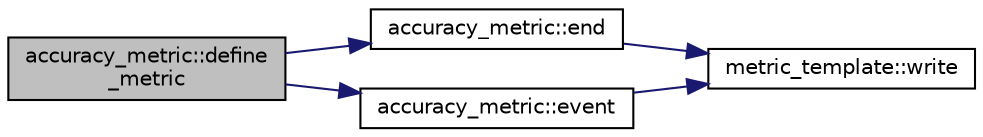 digraph "accuracy_metric::define_metric"
{
 // INTERACTIVE_SVG=YES
 // LATEX_PDF_SIZE
  edge [fontname="Helvetica",fontsize="10",labelfontname="Helvetica",labelfontsize="10"];
  node [fontname="Helvetica",fontsize="10",shape=record];
  rankdir="LR";
  Node1 [label="accuracy_metric::define\l_metric",height=0.2,width=0.4,color="black", fillcolor="grey75", style="filled", fontcolor="black",tooltip=" "];
  Node1 -> Node2 [color="midnightblue",fontsize="10",style="solid",fontname="Helvetica"];
  Node2 [label="accuracy_metric::end",height=0.2,width=0.4,color="black", fillcolor="white", style="filled",URL="$classaccuracy__metric.html#a92d1a978345aeb20733f4d0212129fda",tooltip=" "];
  Node2 -> Node3 [color="midnightblue",fontsize="10",style="solid",fontname="Helvetica"];
  Node3 [label="metric_template::write",height=0.2,width=0.4,color="black", fillcolor="white", style="filled",URL="$classmetric__template.html#a63bef91cbc8d4212598aa40f028ffa19",tooltip=" "];
  Node1 -> Node4 [color="midnightblue",fontsize="10",style="solid",fontname="Helvetica"];
  Node4 [label="accuracy_metric::event",height=0.2,width=0.4,color="black", fillcolor="white", style="filled",URL="$classaccuracy__metric.html#ad8b35afa20f2c8837be4279db06581bf",tooltip=" "];
  Node4 -> Node3 [color="midnightblue",fontsize="10",style="solid",fontname="Helvetica"];
}
